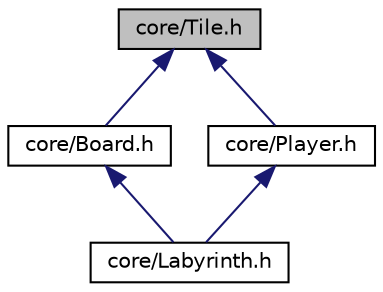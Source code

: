 digraph "core/Tile.h"
{
 // LATEX_PDF_SIZE
  edge [fontname="Helvetica",fontsize="10",labelfontname="Helvetica",labelfontsize="10"];
  node [fontname="Helvetica",fontsize="10",shape=record];
  Node4 [label="core/Tile.h",height=0.2,width=0.4,color="black", fillcolor="grey75", style="filled", fontcolor="black",tooltip=" "];
  Node4 -> Node5 [dir="back",color="midnightblue",fontsize="10",style="solid"];
  Node5 [label="core/Board.h",height=0.2,width=0.4,color="black", fillcolor="white", style="filled",URL="$Board_8h.html",tooltip=" "];
  Node5 -> Node6 [dir="back",color="midnightblue",fontsize="10",style="solid"];
  Node6 [label="core/Labyrinth.h",height=0.2,width=0.4,color="black", fillcolor="white", style="filled",URL="$Labyrinth_8h.html",tooltip=" "];
  Node4 -> Node7 [dir="back",color="midnightblue",fontsize="10",style="solid"];
  Node7 [label="core/Player.h",height=0.2,width=0.4,color="black", fillcolor="white", style="filled",URL="$Player_8h.html",tooltip=" "];
  Node7 -> Node6 [dir="back",color="midnightblue",fontsize="10",style="solid"];
}
